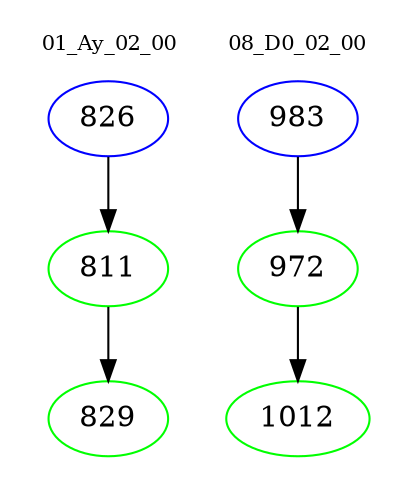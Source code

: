 digraph{
subgraph cluster_0 {
color = white
label = "01_Ay_02_00";
fontsize=10;
T0_826 [label="826", color="blue"]
T0_826 -> T0_811 [color="black"]
T0_811 [label="811", color="green"]
T0_811 -> T0_829 [color="black"]
T0_829 [label="829", color="green"]
}
subgraph cluster_1 {
color = white
label = "08_D0_02_00";
fontsize=10;
T1_983 [label="983", color="blue"]
T1_983 -> T1_972 [color="black"]
T1_972 [label="972", color="green"]
T1_972 -> T1_1012 [color="black"]
T1_1012 [label="1012", color="green"]
}
}
